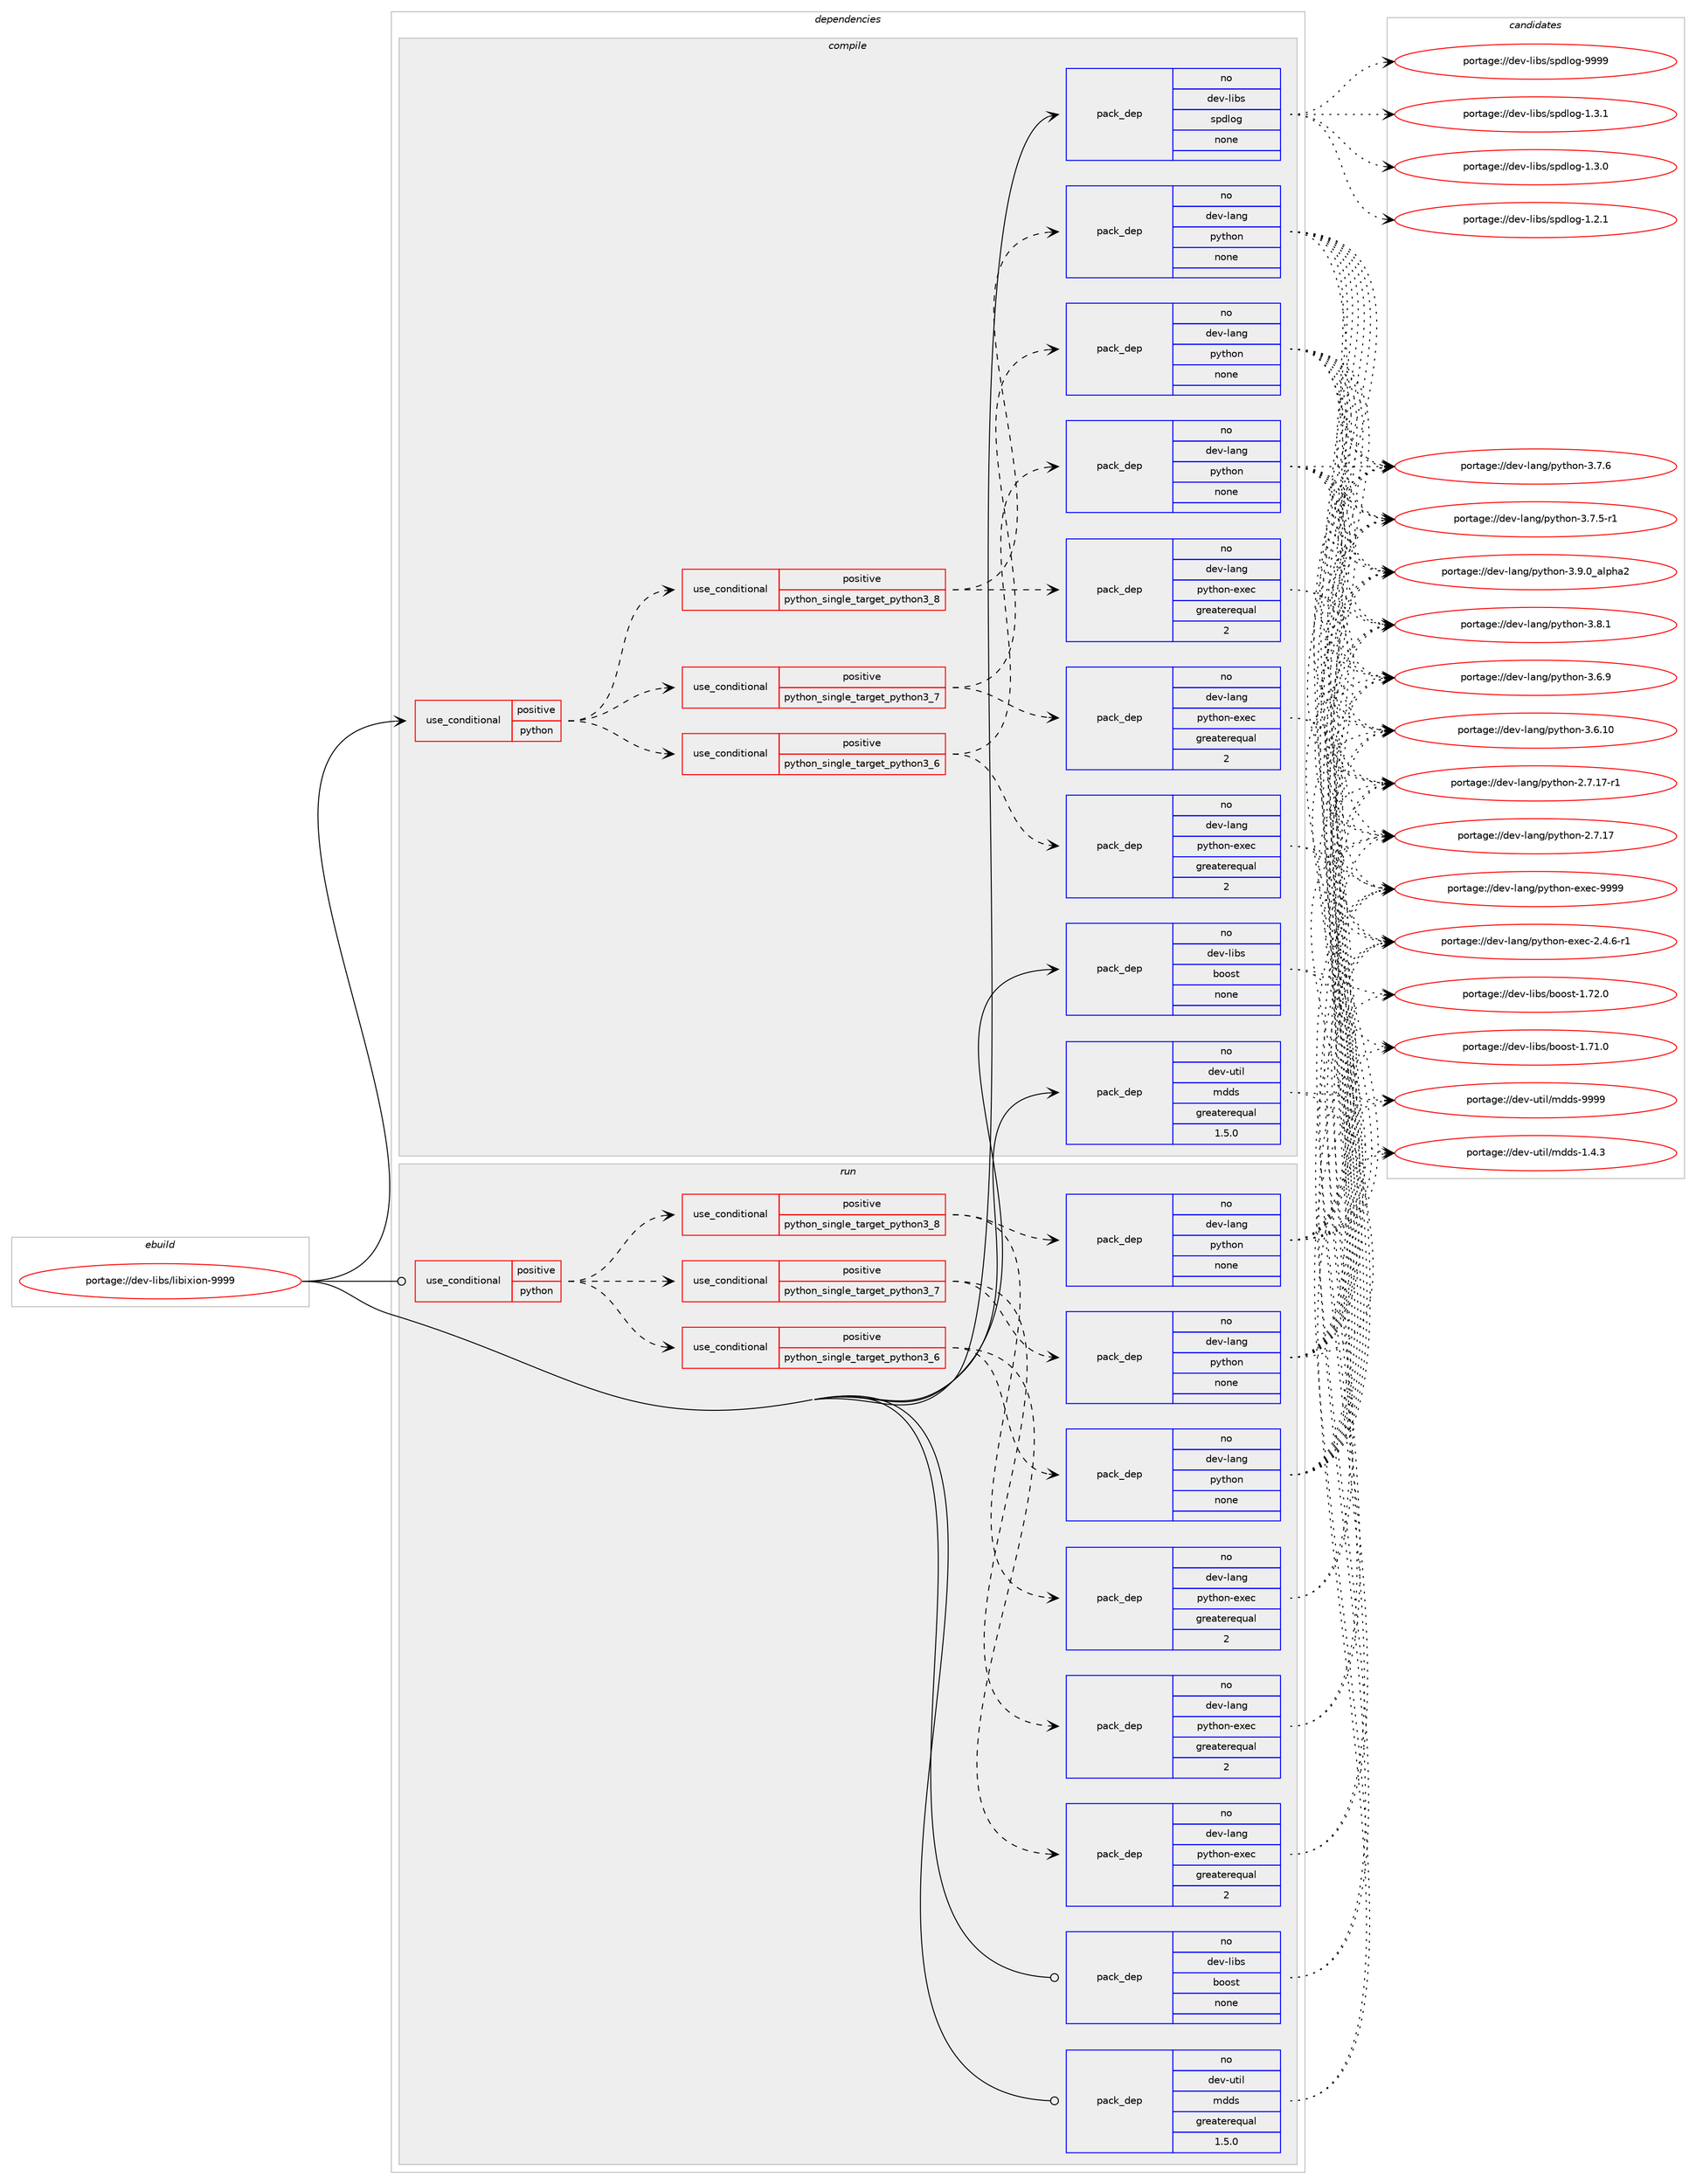 digraph prolog {

# *************
# Graph options
# *************

newrank=true;
concentrate=true;
compound=true;
graph [rankdir=LR,fontname=Helvetica,fontsize=10,ranksep=1.5];#, ranksep=2.5, nodesep=0.2];
edge  [arrowhead=vee];
node  [fontname=Helvetica,fontsize=10];

# **********
# The ebuild
# **********

subgraph cluster_leftcol {
color=gray;
rank=same;
label=<<i>ebuild</i>>;
id [label="portage://dev-libs/libixion-9999", color=red, width=4, href="../dev-libs/libixion-9999.svg"];
}

# ****************
# The dependencies
# ****************

subgraph cluster_midcol {
color=gray;
label=<<i>dependencies</i>>;
subgraph cluster_compile {
fillcolor="#eeeeee";
style=filled;
label=<<i>compile</i>>;
subgraph cond125195 {
dependency511926 [label=<<TABLE BORDER="0" CELLBORDER="1" CELLSPACING="0" CELLPADDING="4"><TR><TD ROWSPAN="3" CELLPADDING="10">use_conditional</TD></TR><TR><TD>positive</TD></TR><TR><TD>python</TD></TR></TABLE>>, shape=none, color=red];
subgraph cond125196 {
dependency511927 [label=<<TABLE BORDER="0" CELLBORDER="1" CELLSPACING="0" CELLPADDING="4"><TR><TD ROWSPAN="3" CELLPADDING="10">use_conditional</TD></TR><TR><TD>positive</TD></TR><TR><TD>python_single_target_python3_6</TD></TR></TABLE>>, shape=none, color=red];
subgraph pack381474 {
dependency511928 [label=<<TABLE BORDER="0" CELLBORDER="1" CELLSPACING="0" CELLPADDING="4" WIDTH="220"><TR><TD ROWSPAN="6" CELLPADDING="30">pack_dep</TD></TR><TR><TD WIDTH="110">no</TD></TR><TR><TD>dev-lang</TD></TR><TR><TD>python</TD></TR><TR><TD>none</TD></TR><TR><TD></TD></TR></TABLE>>, shape=none, color=blue];
}
dependency511927:e -> dependency511928:w [weight=20,style="dashed",arrowhead="vee"];
subgraph pack381475 {
dependency511929 [label=<<TABLE BORDER="0" CELLBORDER="1" CELLSPACING="0" CELLPADDING="4" WIDTH="220"><TR><TD ROWSPAN="6" CELLPADDING="30">pack_dep</TD></TR><TR><TD WIDTH="110">no</TD></TR><TR><TD>dev-lang</TD></TR><TR><TD>python-exec</TD></TR><TR><TD>greaterequal</TD></TR><TR><TD>2</TD></TR></TABLE>>, shape=none, color=blue];
}
dependency511927:e -> dependency511929:w [weight=20,style="dashed",arrowhead="vee"];
}
dependency511926:e -> dependency511927:w [weight=20,style="dashed",arrowhead="vee"];
subgraph cond125197 {
dependency511930 [label=<<TABLE BORDER="0" CELLBORDER="1" CELLSPACING="0" CELLPADDING="4"><TR><TD ROWSPAN="3" CELLPADDING="10">use_conditional</TD></TR><TR><TD>positive</TD></TR><TR><TD>python_single_target_python3_7</TD></TR></TABLE>>, shape=none, color=red];
subgraph pack381476 {
dependency511931 [label=<<TABLE BORDER="0" CELLBORDER="1" CELLSPACING="0" CELLPADDING="4" WIDTH="220"><TR><TD ROWSPAN="6" CELLPADDING="30">pack_dep</TD></TR><TR><TD WIDTH="110">no</TD></TR><TR><TD>dev-lang</TD></TR><TR><TD>python</TD></TR><TR><TD>none</TD></TR><TR><TD></TD></TR></TABLE>>, shape=none, color=blue];
}
dependency511930:e -> dependency511931:w [weight=20,style="dashed",arrowhead="vee"];
subgraph pack381477 {
dependency511932 [label=<<TABLE BORDER="0" CELLBORDER="1" CELLSPACING="0" CELLPADDING="4" WIDTH="220"><TR><TD ROWSPAN="6" CELLPADDING="30">pack_dep</TD></TR><TR><TD WIDTH="110">no</TD></TR><TR><TD>dev-lang</TD></TR><TR><TD>python-exec</TD></TR><TR><TD>greaterequal</TD></TR><TR><TD>2</TD></TR></TABLE>>, shape=none, color=blue];
}
dependency511930:e -> dependency511932:w [weight=20,style="dashed",arrowhead="vee"];
}
dependency511926:e -> dependency511930:w [weight=20,style="dashed",arrowhead="vee"];
subgraph cond125198 {
dependency511933 [label=<<TABLE BORDER="0" CELLBORDER="1" CELLSPACING="0" CELLPADDING="4"><TR><TD ROWSPAN="3" CELLPADDING="10">use_conditional</TD></TR><TR><TD>positive</TD></TR><TR><TD>python_single_target_python3_8</TD></TR></TABLE>>, shape=none, color=red];
subgraph pack381478 {
dependency511934 [label=<<TABLE BORDER="0" CELLBORDER="1" CELLSPACING="0" CELLPADDING="4" WIDTH="220"><TR><TD ROWSPAN="6" CELLPADDING="30">pack_dep</TD></TR><TR><TD WIDTH="110">no</TD></TR><TR><TD>dev-lang</TD></TR><TR><TD>python</TD></TR><TR><TD>none</TD></TR><TR><TD></TD></TR></TABLE>>, shape=none, color=blue];
}
dependency511933:e -> dependency511934:w [weight=20,style="dashed",arrowhead="vee"];
subgraph pack381479 {
dependency511935 [label=<<TABLE BORDER="0" CELLBORDER="1" CELLSPACING="0" CELLPADDING="4" WIDTH="220"><TR><TD ROWSPAN="6" CELLPADDING="30">pack_dep</TD></TR><TR><TD WIDTH="110">no</TD></TR><TR><TD>dev-lang</TD></TR><TR><TD>python-exec</TD></TR><TR><TD>greaterequal</TD></TR><TR><TD>2</TD></TR></TABLE>>, shape=none, color=blue];
}
dependency511933:e -> dependency511935:w [weight=20,style="dashed",arrowhead="vee"];
}
dependency511926:e -> dependency511933:w [weight=20,style="dashed",arrowhead="vee"];
}
id:e -> dependency511926:w [weight=20,style="solid",arrowhead="vee"];
subgraph pack381480 {
dependency511936 [label=<<TABLE BORDER="0" CELLBORDER="1" CELLSPACING="0" CELLPADDING="4" WIDTH="220"><TR><TD ROWSPAN="6" CELLPADDING="30">pack_dep</TD></TR><TR><TD WIDTH="110">no</TD></TR><TR><TD>dev-libs</TD></TR><TR><TD>boost</TD></TR><TR><TD>none</TD></TR><TR><TD></TD></TR></TABLE>>, shape=none, color=blue];
}
id:e -> dependency511936:w [weight=20,style="solid",arrowhead="vee"];
subgraph pack381481 {
dependency511937 [label=<<TABLE BORDER="0" CELLBORDER="1" CELLSPACING="0" CELLPADDING="4" WIDTH="220"><TR><TD ROWSPAN="6" CELLPADDING="30">pack_dep</TD></TR><TR><TD WIDTH="110">no</TD></TR><TR><TD>dev-libs</TD></TR><TR><TD>spdlog</TD></TR><TR><TD>none</TD></TR><TR><TD></TD></TR></TABLE>>, shape=none, color=blue];
}
id:e -> dependency511937:w [weight=20,style="solid",arrowhead="vee"];
subgraph pack381482 {
dependency511938 [label=<<TABLE BORDER="0" CELLBORDER="1" CELLSPACING="0" CELLPADDING="4" WIDTH="220"><TR><TD ROWSPAN="6" CELLPADDING="30">pack_dep</TD></TR><TR><TD WIDTH="110">no</TD></TR><TR><TD>dev-util</TD></TR><TR><TD>mdds</TD></TR><TR><TD>greaterequal</TD></TR><TR><TD>1.5.0</TD></TR></TABLE>>, shape=none, color=blue];
}
id:e -> dependency511938:w [weight=20,style="solid",arrowhead="vee"];
}
subgraph cluster_compileandrun {
fillcolor="#eeeeee";
style=filled;
label=<<i>compile and run</i>>;
}
subgraph cluster_run {
fillcolor="#eeeeee";
style=filled;
label=<<i>run</i>>;
subgraph cond125199 {
dependency511939 [label=<<TABLE BORDER="0" CELLBORDER="1" CELLSPACING="0" CELLPADDING="4"><TR><TD ROWSPAN="3" CELLPADDING="10">use_conditional</TD></TR><TR><TD>positive</TD></TR><TR><TD>python</TD></TR></TABLE>>, shape=none, color=red];
subgraph cond125200 {
dependency511940 [label=<<TABLE BORDER="0" CELLBORDER="1" CELLSPACING="0" CELLPADDING="4"><TR><TD ROWSPAN="3" CELLPADDING="10">use_conditional</TD></TR><TR><TD>positive</TD></TR><TR><TD>python_single_target_python3_6</TD></TR></TABLE>>, shape=none, color=red];
subgraph pack381483 {
dependency511941 [label=<<TABLE BORDER="0" CELLBORDER="1" CELLSPACING="0" CELLPADDING="4" WIDTH="220"><TR><TD ROWSPAN="6" CELLPADDING="30">pack_dep</TD></TR><TR><TD WIDTH="110">no</TD></TR><TR><TD>dev-lang</TD></TR><TR><TD>python</TD></TR><TR><TD>none</TD></TR><TR><TD></TD></TR></TABLE>>, shape=none, color=blue];
}
dependency511940:e -> dependency511941:w [weight=20,style="dashed",arrowhead="vee"];
subgraph pack381484 {
dependency511942 [label=<<TABLE BORDER="0" CELLBORDER="1" CELLSPACING="0" CELLPADDING="4" WIDTH="220"><TR><TD ROWSPAN="6" CELLPADDING="30">pack_dep</TD></TR><TR><TD WIDTH="110">no</TD></TR><TR><TD>dev-lang</TD></TR><TR><TD>python-exec</TD></TR><TR><TD>greaterequal</TD></TR><TR><TD>2</TD></TR></TABLE>>, shape=none, color=blue];
}
dependency511940:e -> dependency511942:w [weight=20,style="dashed",arrowhead="vee"];
}
dependency511939:e -> dependency511940:w [weight=20,style="dashed",arrowhead="vee"];
subgraph cond125201 {
dependency511943 [label=<<TABLE BORDER="0" CELLBORDER="1" CELLSPACING="0" CELLPADDING="4"><TR><TD ROWSPAN="3" CELLPADDING="10">use_conditional</TD></TR><TR><TD>positive</TD></TR><TR><TD>python_single_target_python3_7</TD></TR></TABLE>>, shape=none, color=red];
subgraph pack381485 {
dependency511944 [label=<<TABLE BORDER="0" CELLBORDER="1" CELLSPACING="0" CELLPADDING="4" WIDTH="220"><TR><TD ROWSPAN="6" CELLPADDING="30">pack_dep</TD></TR><TR><TD WIDTH="110">no</TD></TR><TR><TD>dev-lang</TD></TR><TR><TD>python</TD></TR><TR><TD>none</TD></TR><TR><TD></TD></TR></TABLE>>, shape=none, color=blue];
}
dependency511943:e -> dependency511944:w [weight=20,style="dashed",arrowhead="vee"];
subgraph pack381486 {
dependency511945 [label=<<TABLE BORDER="0" CELLBORDER="1" CELLSPACING="0" CELLPADDING="4" WIDTH="220"><TR><TD ROWSPAN="6" CELLPADDING="30">pack_dep</TD></TR><TR><TD WIDTH="110">no</TD></TR><TR><TD>dev-lang</TD></TR><TR><TD>python-exec</TD></TR><TR><TD>greaterequal</TD></TR><TR><TD>2</TD></TR></TABLE>>, shape=none, color=blue];
}
dependency511943:e -> dependency511945:w [weight=20,style="dashed",arrowhead="vee"];
}
dependency511939:e -> dependency511943:w [weight=20,style="dashed",arrowhead="vee"];
subgraph cond125202 {
dependency511946 [label=<<TABLE BORDER="0" CELLBORDER="1" CELLSPACING="0" CELLPADDING="4"><TR><TD ROWSPAN="3" CELLPADDING="10">use_conditional</TD></TR><TR><TD>positive</TD></TR><TR><TD>python_single_target_python3_8</TD></TR></TABLE>>, shape=none, color=red];
subgraph pack381487 {
dependency511947 [label=<<TABLE BORDER="0" CELLBORDER="1" CELLSPACING="0" CELLPADDING="4" WIDTH="220"><TR><TD ROWSPAN="6" CELLPADDING="30">pack_dep</TD></TR><TR><TD WIDTH="110">no</TD></TR><TR><TD>dev-lang</TD></TR><TR><TD>python</TD></TR><TR><TD>none</TD></TR><TR><TD></TD></TR></TABLE>>, shape=none, color=blue];
}
dependency511946:e -> dependency511947:w [weight=20,style="dashed",arrowhead="vee"];
subgraph pack381488 {
dependency511948 [label=<<TABLE BORDER="0" CELLBORDER="1" CELLSPACING="0" CELLPADDING="4" WIDTH="220"><TR><TD ROWSPAN="6" CELLPADDING="30">pack_dep</TD></TR><TR><TD WIDTH="110">no</TD></TR><TR><TD>dev-lang</TD></TR><TR><TD>python-exec</TD></TR><TR><TD>greaterequal</TD></TR><TR><TD>2</TD></TR></TABLE>>, shape=none, color=blue];
}
dependency511946:e -> dependency511948:w [weight=20,style="dashed",arrowhead="vee"];
}
dependency511939:e -> dependency511946:w [weight=20,style="dashed",arrowhead="vee"];
}
id:e -> dependency511939:w [weight=20,style="solid",arrowhead="odot"];
subgraph pack381489 {
dependency511949 [label=<<TABLE BORDER="0" CELLBORDER="1" CELLSPACING="0" CELLPADDING="4" WIDTH="220"><TR><TD ROWSPAN="6" CELLPADDING="30">pack_dep</TD></TR><TR><TD WIDTH="110">no</TD></TR><TR><TD>dev-libs</TD></TR><TR><TD>boost</TD></TR><TR><TD>none</TD></TR><TR><TD></TD></TR></TABLE>>, shape=none, color=blue];
}
id:e -> dependency511949:w [weight=20,style="solid",arrowhead="odot"];
subgraph pack381490 {
dependency511950 [label=<<TABLE BORDER="0" CELLBORDER="1" CELLSPACING="0" CELLPADDING="4" WIDTH="220"><TR><TD ROWSPAN="6" CELLPADDING="30">pack_dep</TD></TR><TR><TD WIDTH="110">no</TD></TR><TR><TD>dev-util</TD></TR><TR><TD>mdds</TD></TR><TR><TD>greaterequal</TD></TR><TR><TD>1.5.0</TD></TR></TABLE>>, shape=none, color=blue];
}
id:e -> dependency511950:w [weight=20,style="solid",arrowhead="odot"];
}
}

# **************
# The candidates
# **************

subgraph cluster_choices {
rank=same;
color=gray;
label=<<i>candidates</i>>;

subgraph choice381474 {
color=black;
nodesep=1;
choice10010111845108971101034711212111610411111045514657464895971081121049750 [label="portage://dev-lang/python-3.9.0_alpha2", color=red, width=4,href="../dev-lang/python-3.9.0_alpha2.svg"];
choice100101118451089711010347112121116104111110455146564649 [label="portage://dev-lang/python-3.8.1", color=red, width=4,href="../dev-lang/python-3.8.1.svg"];
choice100101118451089711010347112121116104111110455146554654 [label="portage://dev-lang/python-3.7.6", color=red, width=4,href="../dev-lang/python-3.7.6.svg"];
choice1001011184510897110103471121211161041111104551465546534511449 [label="portage://dev-lang/python-3.7.5-r1", color=red, width=4,href="../dev-lang/python-3.7.5-r1.svg"];
choice100101118451089711010347112121116104111110455146544657 [label="portage://dev-lang/python-3.6.9", color=red, width=4,href="../dev-lang/python-3.6.9.svg"];
choice10010111845108971101034711212111610411111045514654464948 [label="portage://dev-lang/python-3.6.10", color=red, width=4,href="../dev-lang/python-3.6.10.svg"];
choice100101118451089711010347112121116104111110455046554649554511449 [label="portage://dev-lang/python-2.7.17-r1", color=red, width=4,href="../dev-lang/python-2.7.17-r1.svg"];
choice10010111845108971101034711212111610411111045504655464955 [label="portage://dev-lang/python-2.7.17", color=red, width=4,href="../dev-lang/python-2.7.17.svg"];
dependency511928:e -> choice10010111845108971101034711212111610411111045514657464895971081121049750:w [style=dotted,weight="100"];
dependency511928:e -> choice100101118451089711010347112121116104111110455146564649:w [style=dotted,weight="100"];
dependency511928:e -> choice100101118451089711010347112121116104111110455146554654:w [style=dotted,weight="100"];
dependency511928:e -> choice1001011184510897110103471121211161041111104551465546534511449:w [style=dotted,weight="100"];
dependency511928:e -> choice100101118451089711010347112121116104111110455146544657:w [style=dotted,weight="100"];
dependency511928:e -> choice10010111845108971101034711212111610411111045514654464948:w [style=dotted,weight="100"];
dependency511928:e -> choice100101118451089711010347112121116104111110455046554649554511449:w [style=dotted,weight="100"];
dependency511928:e -> choice10010111845108971101034711212111610411111045504655464955:w [style=dotted,weight="100"];
}
subgraph choice381475 {
color=black;
nodesep=1;
choice10010111845108971101034711212111610411111045101120101994557575757 [label="portage://dev-lang/python-exec-9999", color=red, width=4,href="../dev-lang/python-exec-9999.svg"];
choice10010111845108971101034711212111610411111045101120101994550465246544511449 [label="portage://dev-lang/python-exec-2.4.6-r1", color=red, width=4,href="../dev-lang/python-exec-2.4.6-r1.svg"];
dependency511929:e -> choice10010111845108971101034711212111610411111045101120101994557575757:w [style=dotted,weight="100"];
dependency511929:e -> choice10010111845108971101034711212111610411111045101120101994550465246544511449:w [style=dotted,weight="100"];
}
subgraph choice381476 {
color=black;
nodesep=1;
choice10010111845108971101034711212111610411111045514657464895971081121049750 [label="portage://dev-lang/python-3.9.0_alpha2", color=red, width=4,href="../dev-lang/python-3.9.0_alpha2.svg"];
choice100101118451089711010347112121116104111110455146564649 [label="portage://dev-lang/python-3.8.1", color=red, width=4,href="../dev-lang/python-3.8.1.svg"];
choice100101118451089711010347112121116104111110455146554654 [label="portage://dev-lang/python-3.7.6", color=red, width=4,href="../dev-lang/python-3.7.6.svg"];
choice1001011184510897110103471121211161041111104551465546534511449 [label="portage://dev-lang/python-3.7.5-r1", color=red, width=4,href="../dev-lang/python-3.7.5-r1.svg"];
choice100101118451089711010347112121116104111110455146544657 [label="portage://dev-lang/python-3.6.9", color=red, width=4,href="../dev-lang/python-3.6.9.svg"];
choice10010111845108971101034711212111610411111045514654464948 [label="portage://dev-lang/python-3.6.10", color=red, width=4,href="../dev-lang/python-3.6.10.svg"];
choice100101118451089711010347112121116104111110455046554649554511449 [label="portage://dev-lang/python-2.7.17-r1", color=red, width=4,href="../dev-lang/python-2.7.17-r1.svg"];
choice10010111845108971101034711212111610411111045504655464955 [label="portage://dev-lang/python-2.7.17", color=red, width=4,href="../dev-lang/python-2.7.17.svg"];
dependency511931:e -> choice10010111845108971101034711212111610411111045514657464895971081121049750:w [style=dotted,weight="100"];
dependency511931:e -> choice100101118451089711010347112121116104111110455146564649:w [style=dotted,weight="100"];
dependency511931:e -> choice100101118451089711010347112121116104111110455146554654:w [style=dotted,weight="100"];
dependency511931:e -> choice1001011184510897110103471121211161041111104551465546534511449:w [style=dotted,weight="100"];
dependency511931:e -> choice100101118451089711010347112121116104111110455146544657:w [style=dotted,weight="100"];
dependency511931:e -> choice10010111845108971101034711212111610411111045514654464948:w [style=dotted,weight="100"];
dependency511931:e -> choice100101118451089711010347112121116104111110455046554649554511449:w [style=dotted,weight="100"];
dependency511931:e -> choice10010111845108971101034711212111610411111045504655464955:w [style=dotted,weight="100"];
}
subgraph choice381477 {
color=black;
nodesep=1;
choice10010111845108971101034711212111610411111045101120101994557575757 [label="portage://dev-lang/python-exec-9999", color=red, width=4,href="../dev-lang/python-exec-9999.svg"];
choice10010111845108971101034711212111610411111045101120101994550465246544511449 [label="portage://dev-lang/python-exec-2.4.6-r1", color=red, width=4,href="../dev-lang/python-exec-2.4.6-r1.svg"];
dependency511932:e -> choice10010111845108971101034711212111610411111045101120101994557575757:w [style=dotted,weight="100"];
dependency511932:e -> choice10010111845108971101034711212111610411111045101120101994550465246544511449:w [style=dotted,weight="100"];
}
subgraph choice381478 {
color=black;
nodesep=1;
choice10010111845108971101034711212111610411111045514657464895971081121049750 [label="portage://dev-lang/python-3.9.0_alpha2", color=red, width=4,href="../dev-lang/python-3.9.0_alpha2.svg"];
choice100101118451089711010347112121116104111110455146564649 [label="portage://dev-lang/python-3.8.1", color=red, width=4,href="../dev-lang/python-3.8.1.svg"];
choice100101118451089711010347112121116104111110455146554654 [label="portage://dev-lang/python-3.7.6", color=red, width=4,href="../dev-lang/python-3.7.6.svg"];
choice1001011184510897110103471121211161041111104551465546534511449 [label="portage://dev-lang/python-3.7.5-r1", color=red, width=4,href="../dev-lang/python-3.7.5-r1.svg"];
choice100101118451089711010347112121116104111110455146544657 [label="portage://dev-lang/python-3.6.9", color=red, width=4,href="../dev-lang/python-3.6.9.svg"];
choice10010111845108971101034711212111610411111045514654464948 [label="portage://dev-lang/python-3.6.10", color=red, width=4,href="../dev-lang/python-3.6.10.svg"];
choice100101118451089711010347112121116104111110455046554649554511449 [label="portage://dev-lang/python-2.7.17-r1", color=red, width=4,href="../dev-lang/python-2.7.17-r1.svg"];
choice10010111845108971101034711212111610411111045504655464955 [label="portage://dev-lang/python-2.7.17", color=red, width=4,href="../dev-lang/python-2.7.17.svg"];
dependency511934:e -> choice10010111845108971101034711212111610411111045514657464895971081121049750:w [style=dotted,weight="100"];
dependency511934:e -> choice100101118451089711010347112121116104111110455146564649:w [style=dotted,weight="100"];
dependency511934:e -> choice100101118451089711010347112121116104111110455146554654:w [style=dotted,weight="100"];
dependency511934:e -> choice1001011184510897110103471121211161041111104551465546534511449:w [style=dotted,weight="100"];
dependency511934:e -> choice100101118451089711010347112121116104111110455146544657:w [style=dotted,weight="100"];
dependency511934:e -> choice10010111845108971101034711212111610411111045514654464948:w [style=dotted,weight="100"];
dependency511934:e -> choice100101118451089711010347112121116104111110455046554649554511449:w [style=dotted,weight="100"];
dependency511934:e -> choice10010111845108971101034711212111610411111045504655464955:w [style=dotted,weight="100"];
}
subgraph choice381479 {
color=black;
nodesep=1;
choice10010111845108971101034711212111610411111045101120101994557575757 [label="portage://dev-lang/python-exec-9999", color=red, width=4,href="../dev-lang/python-exec-9999.svg"];
choice10010111845108971101034711212111610411111045101120101994550465246544511449 [label="portage://dev-lang/python-exec-2.4.6-r1", color=red, width=4,href="../dev-lang/python-exec-2.4.6-r1.svg"];
dependency511935:e -> choice10010111845108971101034711212111610411111045101120101994557575757:w [style=dotted,weight="100"];
dependency511935:e -> choice10010111845108971101034711212111610411111045101120101994550465246544511449:w [style=dotted,weight="100"];
}
subgraph choice381480 {
color=black;
nodesep=1;
choice1001011184510810598115479811111111511645494655504648 [label="portage://dev-libs/boost-1.72.0", color=red, width=4,href="../dev-libs/boost-1.72.0.svg"];
choice1001011184510810598115479811111111511645494655494648 [label="portage://dev-libs/boost-1.71.0", color=red, width=4,href="../dev-libs/boost-1.71.0.svg"];
dependency511936:e -> choice1001011184510810598115479811111111511645494655504648:w [style=dotted,weight="100"];
dependency511936:e -> choice1001011184510810598115479811111111511645494655494648:w [style=dotted,weight="100"];
}
subgraph choice381481 {
color=black;
nodesep=1;
choice1001011184510810598115471151121001081111034557575757 [label="portage://dev-libs/spdlog-9999", color=red, width=4,href="../dev-libs/spdlog-9999.svg"];
choice100101118451081059811547115112100108111103454946514649 [label="portage://dev-libs/spdlog-1.3.1", color=red, width=4,href="../dev-libs/spdlog-1.3.1.svg"];
choice100101118451081059811547115112100108111103454946514648 [label="portage://dev-libs/spdlog-1.3.0", color=red, width=4,href="../dev-libs/spdlog-1.3.0.svg"];
choice100101118451081059811547115112100108111103454946504649 [label="portage://dev-libs/spdlog-1.2.1", color=red, width=4,href="../dev-libs/spdlog-1.2.1.svg"];
dependency511937:e -> choice1001011184510810598115471151121001081111034557575757:w [style=dotted,weight="100"];
dependency511937:e -> choice100101118451081059811547115112100108111103454946514649:w [style=dotted,weight="100"];
dependency511937:e -> choice100101118451081059811547115112100108111103454946514648:w [style=dotted,weight="100"];
dependency511937:e -> choice100101118451081059811547115112100108111103454946504649:w [style=dotted,weight="100"];
}
subgraph choice381482 {
color=black;
nodesep=1;
choice10010111845117116105108471091001001154557575757 [label="portage://dev-util/mdds-9999", color=red, width=4,href="../dev-util/mdds-9999.svg"];
choice1001011184511711610510847109100100115454946524651 [label="portage://dev-util/mdds-1.4.3", color=red, width=4,href="../dev-util/mdds-1.4.3.svg"];
dependency511938:e -> choice10010111845117116105108471091001001154557575757:w [style=dotted,weight="100"];
dependency511938:e -> choice1001011184511711610510847109100100115454946524651:w [style=dotted,weight="100"];
}
subgraph choice381483 {
color=black;
nodesep=1;
choice10010111845108971101034711212111610411111045514657464895971081121049750 [label="portage://dev-lang/python-3.9.0_alpha2", color=red, width=4,href="../dev-lang/python-3.9.0_alpha2.svg"];
choice100101118451089711010347112121116104111110455146564649 [label="portage://dev-lang/python-3.8.1", color=red, width=4,href="../dev-lang/python-3.8.1.svg"];
choice100101118451089711010347112121116104111110455146554654 [label="portage://dev-lang/python-3.7.6", color=red, width=4,href="../dev-lang/python-3.7.6.svg"];
choice1001011184510897110103471121211161041111104551465546534511449 [label="portage://dev-lang/python-3.7.5-r1", color=red, width=4,href="../dev-lang/python-3.7.5-r1.svg"];
choice100101118451089711010347112121116104111110455146544657 [label="portage://dev-lang/python-3.6.9", color=red, width=4,href="../dev-lang/python-3.6.9.svg"];
choice10010111845108971101034711212111610411111045514654464948 [label="portage://dev-lang/python-3.6.10", color=red, width=4,href="../dev-lang/python-3.6.10.svg"];
choice100101118451089711010347112121116104111110455046554649554511449 [label="portage://dev-lang/python-2.7.17-r1", color=red, width=4,href="../dev-lang/python-2.7.17-r1.svg"];
choice10010111845108971101034711212111610411111045504655464955 [label="portage://dev-lang/python-2.7.17", color=red, width=4,href="../dev-lang/python-2.7.17.svg"];
dependency511941:e -> choice10010111845108971101034711212111610411111045514657464895971081121049750:w [style=dotted,weight="100"];
dependency511941:e -> choice100101118451089711010347112121116104111110455146564649:w [style=dotted,weight="100"];
dependency511941:e -> choice100101118451089711010347112121116104111110455146554654:w [style=dotted,weight="100"];
dependency511941:e -> choice1001011184510897110103471121211161041111104551465546534511449:w [style=dotted,weight="100"];
dependency511941:e -> choice100101118451089711010347112121116104111110455146544657:w [style=dotted,weight="100"];
dependency511941:e -> choice10010111845108971101034711212111610411111045514654464948:w [style=dotted,weight="100"];
dependency511941:e -> choice100101118451089711010347112121116104111110455046554649554511449:w [style=dotted,weight="100"];
dependency511941:e -> choice10010111845108971101034711212111610411111045504655464955:w [style=dotted,weight="100"];
}
subgraph choice381484 {
color=black;
nodesep=1;
choice10010111845108971101034711212111610411111045101120101994557575757 [label="portage://dev-lang/python-exec-9999", color=red, width=4,href="../dev-lang/python-exec-9999.svg"];
choice10010111845108971101034711212111610411111045101120101994550465246544511449 [label="portage://dev-lang/python-exec-2.4.6-r1", color=red, width=4,href="../dev-lang/python-exec-2.4.6-r1.svg"];
dependency511942:e -> choice10010111845108971101034711212111610411111045101120101994557575757:w [style=dotted,weight="100"];
dependency511942:e -> choice10010111845108971101034711212111610411111045101120101994550465246544511449:w [style=dotted,weight="100"];
}
subgraph choice381485 {
color=black;
nodesep=1;
choice10010111845108971101034711212111610411111045514657464895971081121049750 [label="portage://dev-lang/python-3.9.0_alpha2", color=red, width=4,href="../dev-lang/python-3.9.0_alpha2.svg"];
choice100101118451089711010347112121116104111110455146564649 [label="portage://dev-lang/python-3.8.1", color=red, width=4,href="../dev-lang/python-3.8.1.svg"];
choice100101118451089711010347112121116104111110455146554654 [label="portage://dev-lang/python-3.7.6", color=red, width=4,href="../dev-lang/python-3.7.6.svg"];
choice1001011184510897110103471121211161041111104551465546534511449 [label="portage://dev-lang/python-3.7.5-r1", color=red, width=4,href="../dev-lang/python-3.7.5-r1.svg"];
choice100101118451089711010347112121116104111110455146544657 [label="portage://dev-lang/python-3.6.9", color=red, width=4,href="../dev-lang/python-3.6.9.svg"];
choice10010111845108971101034711212111610411111045514654464948 [label="portage://dev-lang/python-3.6.10", color=red, width=4,href="../dev-lang/python-3.6.10.svg"];
choice100101118451089711010347112121116104111110455046554649554511449 [label="portage://dev-lang/python-2.7.17-r1", color=red, width=4,href="../dev-lang/python-2.7.17-r1.svg"];
choice10010111845108971101034711212111610411111045504655464955 [label="portage://dev-lang/python-2.7.17", color=red, width=4,href="../dev-lang/python-2.7.17.svg"];
dependency511944:e -> choice10010111845108971101034711212111610411111045514657464895971081121049750:w [style=dotted,weight="100"];
dependency511944:e -> choice100101118451089711010347112121116104111110455146564649:w [style=dotted,weight="100"];
dependency511944:e -> choice100101118451089711010347112121116104111110455146554654:w [style=dotted,weight="100"];
dependency511944:e -> choice1001011184510897110103471121211161041111104551465546534511449:w [style=dotted,weight="100"];
dependency511944:e -> choice100101118451089711010347112121116104111110455146544657:w [style=dotted,weight="100"];
dependency511944:e -> choice10010111845108971101034711212111610411111045514654464948:w [style=dotted,weight="100"];
dependency511944:e -> choice100101118451089711010347112121116104111110455046554649554511449:w [style=dotted,weight="100"];
dependency511944:e -> choice10010111845108971101034711212111610411111045504655464955:w [style=dotted,weight="100"];
}
subgraph choice381486 {
color=black;
nodesep=1;
choice10010111845108971101034711212111610411111045101120101994557575757 [label="portage://dev-lang/python-exec-9999", color=red, width=4,href="../dev-lang/python-exec-9999.svg"];
choice10010111845108971101034711212111610411111045101120101994550465246544511449 [label="portage://dev-lang/python-exec-2.4.6-r1", color=red, width=4,href="../dev-lang/python-exec-2.4.6-r1.svg"];
dependency511945:e -> choice10010111845108971101034711212111610411111045101120101994557575757:w [style=dotted,weight="100"];
dependency511945:e -> choice10010111845108971101034711212111610411111045101120101994550465246544511449:w [style=dotted,weight="100"];
}
subgraph choice381487 {
color=black;
nodesep=1;
choice10010111845108971101034711212111610411111045514657464895971081121049750 [label="portage://dev-lang/python-3.9.0_alpha2", color=red, width=4,href="../dev-lang/python-3.9.0_alpha2.svg"];
choice100101118451089711010347112121116104111110455146564649 [label="portage://dev-lang/python-3.8.1", color=red, width=4,href="../dev-lang/python-3.8.1.svg"];
choice100101118451089711010347112121116104111110455146554654 [label="portage://dev-lang/python-3.7.6", color=red, width=4,href="../dev-lang/python-3.7.6.svg"];
choice1001011184510897110103471121211161041111104551465546534511449 [label="portage://dev-lang/python-3.7.5-r1", color=red, width=4,href="../dev-lang/python-3.7.5-r1.svg"];
choice100101118451089711010347112121116104111110455146544657 [label="portage://dev-lang/python-3.6.9", color=red, width=4,href="../dev-lang/python-3.6.9.svg"];
choice10010111845108971101034711212111610411111045514654464948 [label="portage://dev-lang/python-3.6.10", color=red, width=4,href="../dev-lang/python-3.6.10.svg"];
choice100101118451089711010347112121116104111110455046554649554511449 [label="portage://dev-lang/python-2.7.17-r1", color=red, width=4,href="../dev-lang/python-2.7.17-r1.svg"];
choice10010111845108971101034711212111610411111045504655464955 [label="portage://dev-lang/python-2.7.17", color=red, width=4,href="../dev-lang/python-2.7.17.svg"];
dependency511947:e -> choice10010111845108971101034711212111610411111045514657464895971081121049750:w [style=dotted,weight="100"];
dependency511947:e -> choice100101118451089711010347112121116104111110455146564649:w [style=dotted,weight="100"];
dependency511947:e -> choice100101118451089711010347112121116104111110455146554654:w [style=dotted,weight="100"];
dependency511947:e -> choice1001011184510897110103471121211161041111104551465546534511449:w [style=dotted,weight="100"];
dependency511947:e -> choice100101118451089711010347112121116104111110455146544657:w [style=dotted,weight="100"];
dependency511947:e -> choice10010111845108971101034711212111610411111045514654464948:w [style=dotted,weight="100"];
dependency511947:e -> choice100101118451089711010347112121116104111110455046554649554511449:w [style=dotted,weight="100"];
dependency511947:e -> choice10010111845108971101034711212111610411111045504655464955:w [style=dotted,weight="100"];
}
subgraph choice381488 {
color=black;
nodesep=1;
choice10010111845108971101034711212111610411111045101120101994557575757 [label="portage://dev-lang/python-exec-9999", color=red, width=4,href="../dev-lang/python-exec-9999.svg"];
choice10010111845108971101034711212111610411111045101120101994550465246544511449 [label="portage://dev-lang/python-exec-2.4.6-r1", color=red, width=4,href="../dev-lang/python-exec-2.4.6-r1.svg"];
dependency511948:e -> choice10010111845108971101034711212111610411111045101120101994557575757:w [style=dotted,weight="100"];
dependency511948:e -> choice10010111845108971101034711212111610411111045101120101994550465246544511449:w [style=dotted,weight="100"];
}
subgraph choice381489 {
color=black;
nodesep=1;
choice1001011184510810598115479811111111511645494655504648 [label="portage://dev-libs/boost-1.72.0", color=red, width=4,href="../dev-libs/boost-1.72.0.svg"];
choice1001011184510810598115479811111111511645494655494648 [label="portage://dev-libs/boost-1.71.0", color=red, width=4,href="../dev-libs/boost-1.71.0.svg"];
dependency511949:e -> choice1001011184510810598115479811111111511645494655504648:w [style=dotted,weight="100"];
dependency511949:e -> choice1001011184510810598115479811111111511645494655494648:w [style=dotted,weight="100"];
}
subgraph choice381490 {
color=black;
nodesep=1;
choice10010111845117116105108471091001001154557575757 [label="portage://dev-util/mdds-9999", color=red, width=4,href="../dev-util/mdds-9999.svg"];
choice1001011184511711610510847109100100115454946524651 [label="portage://dev-util/mdds-1.4.3", color=red, width=4,href="../dev-util/mdds-1.4.3.svg"];
dependency511950:e -> choice10010111845117116105108471091001001154557575757:w [style=dotted,weight="100"];
dependency511950:e -> choice1001011184511711610510847109100100115454946524651:w [style=dotted,weight="100"];
}
}

}

